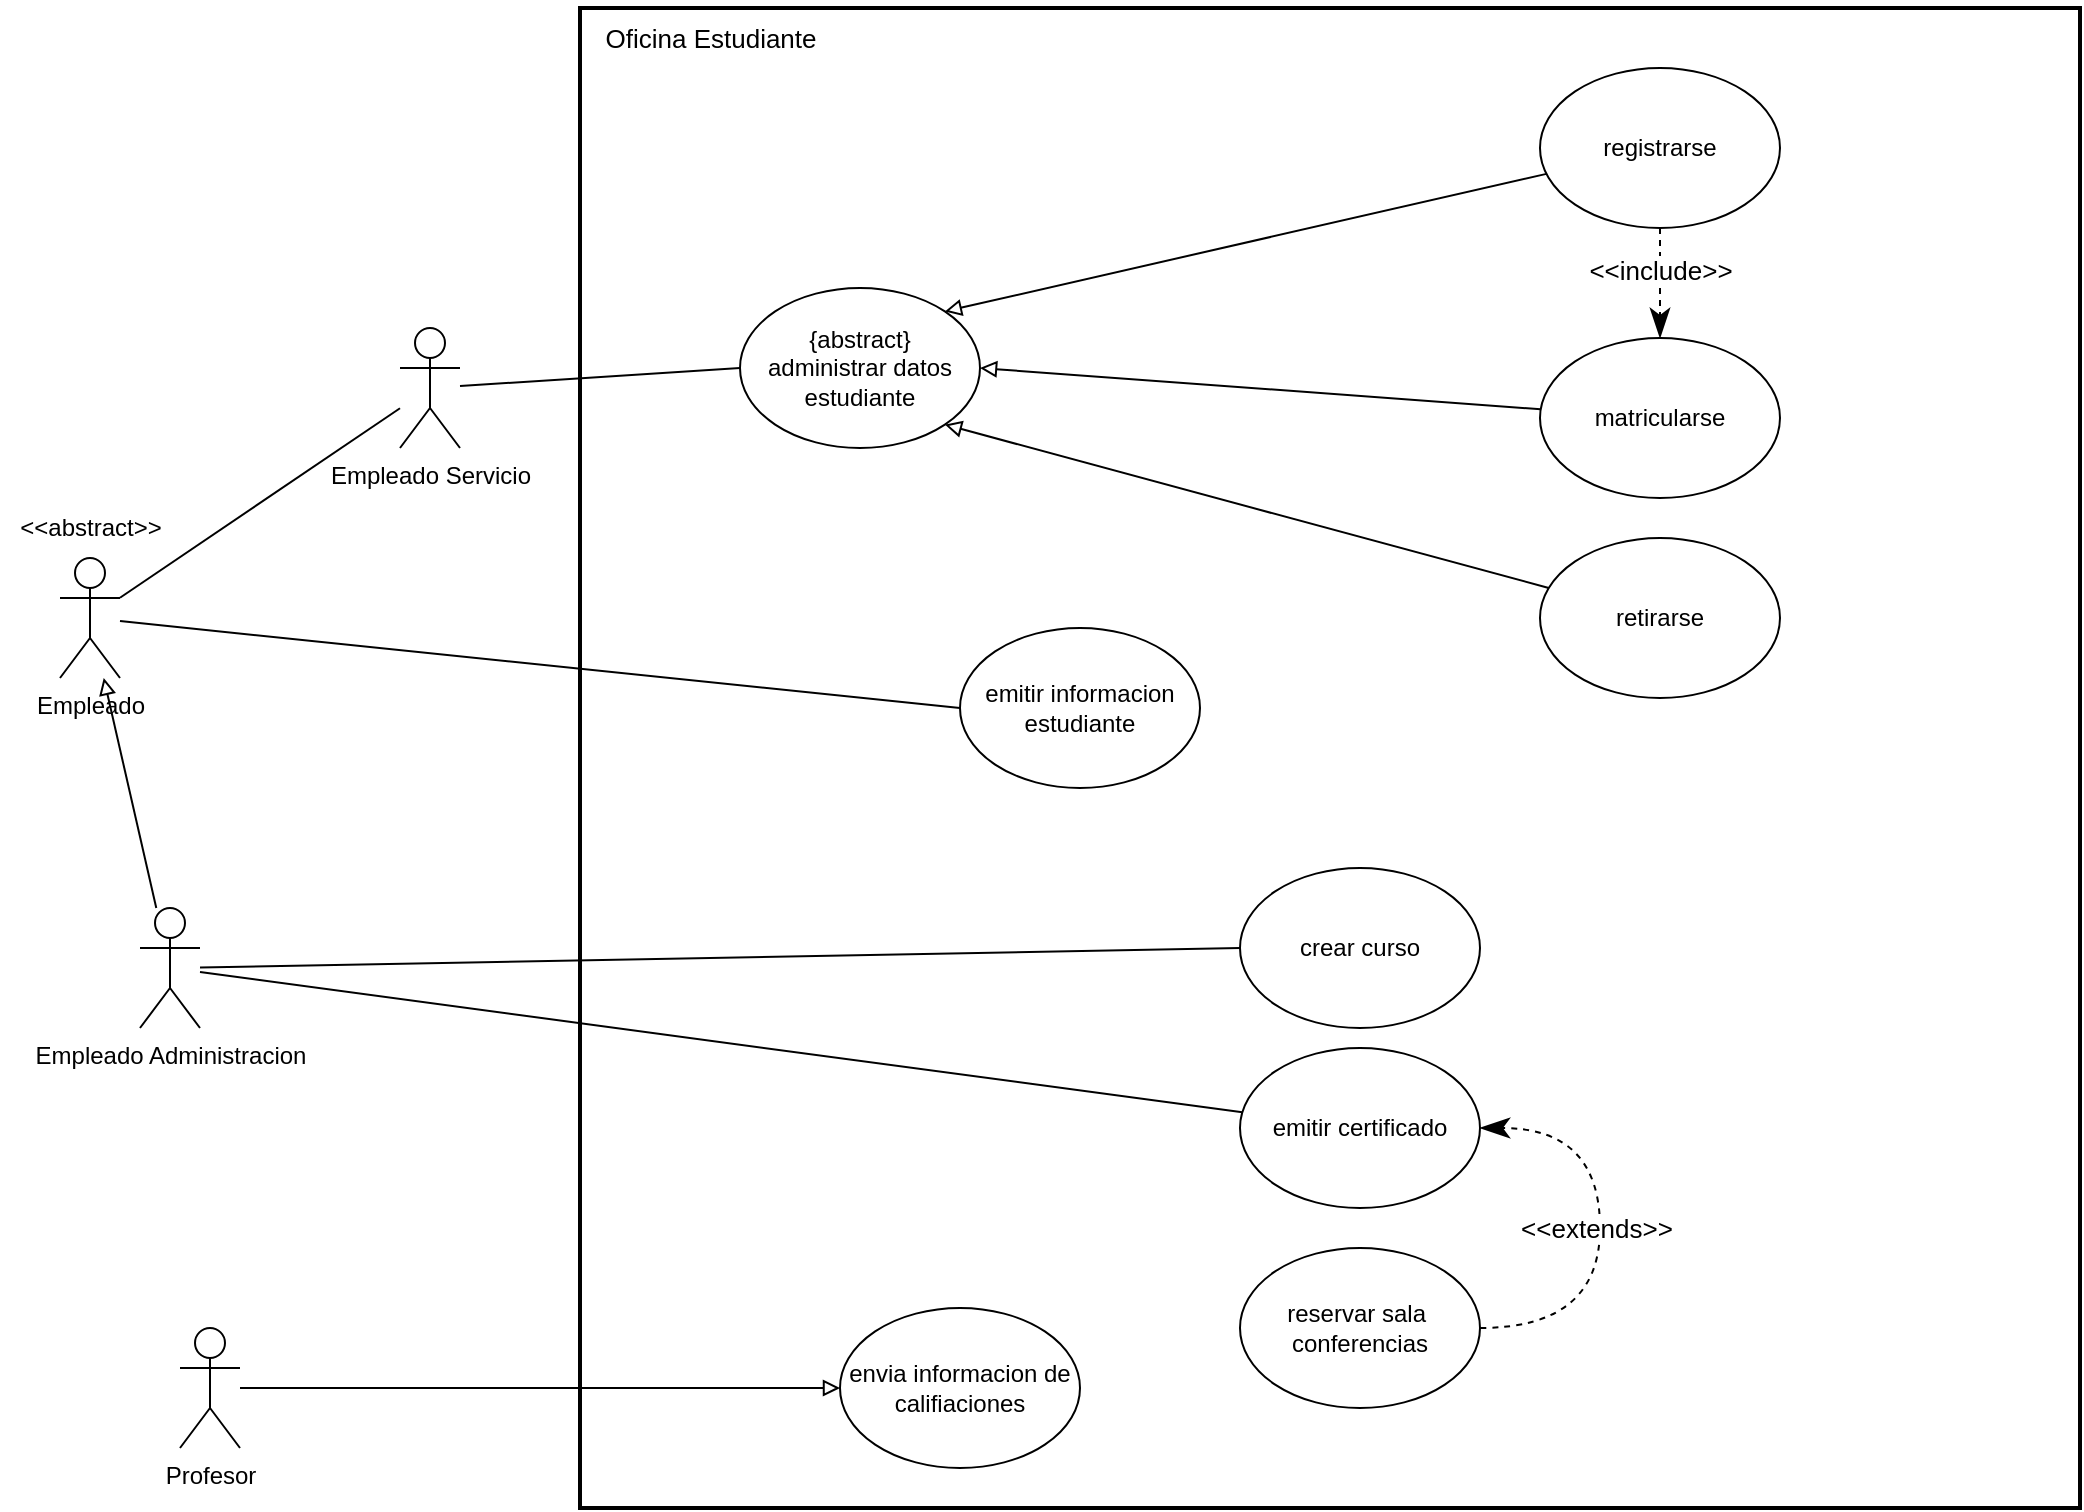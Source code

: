 <mxfile version="20.3.0" type="device"><diagram id="GeaS1qXWkhnf6J3fY0Hs" name="Página-1"><mxGraphModel dx="1483" dy="927" grid="1" gridSize="10" guides="1" tooltips="1" connect="1" arrows="1" fold="1" page="1" pageScale="1" pageWidth="1169" pageHeight="1654" math="0" shadow="0"><root><mxCell id="0"/><mxCell id="1" parent="0"/><mxCell id="0c0fn-6MN8foiCfC7MRi-14" value="" style="whiteSpace=wrap;html=1;aspect=fixed;align=left;strokeWidth=2;gradientColor=none;gradientDirection=radial;fillColor=default;" vertex="1" parent="1"><mxGeometry x="360" y="260" width="750" height="750" as="geometry"/></mxCell><mxCell id="0c0fn-6MN8foiCfC7MRi-30" style="rounded=0;orthogonalLoop=1;jettySize=auto;html=1;endArrow=block;endFill=0;" edge="1" parent="1" source="0c0fn-6MN8foiCfC7MRi-16" target="0c0fn-6MN8foiCfC7MRi-25"><mxGeometry relative="1" as="geometry"/></mxCell><mxCell id="0c0fn-6MN8foiCfC7MRi-73" style="edgeStyle=none;rounded=0;orthogonalLoop=1;jettySize=auto;html=1;entryX=0;entryY=0.5;entryDx=0;entryDy=0;fontSize=13;endArrow=none;endFill=0;endSize=12;" edge="1" parent="1" source="0c0fn-6MN8foiCfC7MRi-16" target="0c0fn-6MN8foiCfC7MRi-38"><mxGeometry relative="1" as="geometry"/></mxCell><mxCell id="0c0fn-6MN8foiCfC7MRi-16" value="Empleado Administracion&lt;br&gt;" style="shape=umlActor;verticalLabelPosition=bottom;verticalAlign=top;html=1;outlineConnect=0;" vertex="1" parent="1"><mxGeometry x="140" y="710" width="30" height="60" as="geometry"/></mxCell><mxCell id="0c0fn-6MN8foiCfC7MRi-55" style="edgeStyle=none;rounded=0;orthogonalLoop=1;jettySize=auto;html=1;entryX=0;entryY=0.5;entryDx=0;entryDy=0;endArrow=block;endFill=0;" edge="1" parent="1" source="0c0fn-6MN8foiCfC7MRi-17" target="0c0fn-6MN8foiCfC7MRi-39"><mxGeometry relative="1" as="geometry"/></mxCell><mxCell id="0c0fn-6MN8foiCfC7MRi-17" value="Profesor&lt;br&gt;" style="shape=umlActor;verticalLabelPosition=bottom;verticalAlign=top;html=1;outlineConnect=0;" vertex="1" parent="1"><mxGeometry x="160" y="920" width="30" height="60" as="geometry"/></mxCell><mxCell id="0c0fn-6MN8foiCfC7MRi-31" style="rounded=0;orthogonalLoop=1;jettySize=auto;html=1;endArrow=none;endFill=0;" edge="1" parent="1" source="0c0fn-6MN8foiCfC7MRi-18" target="0c0fn-6MN8foiCfC7MRi-25"><mxGeometry relative="1" as="geometry"/></mxCell><mxCell id="0c0fn-6MN8foiCfC7MRi-66" style="edgeStyle=none;rounded=0;orthogonalLoop=1;jettySize=auto;html=1;entryX=0;entryY=0.5;entryDx=0;entryDy=0;fontSize=13;endArrow=none;endFill=0;" edge="1" parent="1" source="0c0fn-6MN8foiCfC7MRi-18" target="0c0fn-6MN8foiCfC7MRi-41"><mxGeometry relative="1" as="geometry"/></mxCell><mxCell id="0c0fn-6MN8foiCfC7MRi-18" value="Empleado Servicio&lt;br&gt;" style="shape=umlActor;verticalLabelPosition=bottom;verticalAlign=top;html=1;outlineConnect=0;" vertex="1" parent="1"><mxGeometry x="270" y="420" width="30" height="60" as="geometry"/></mxCell><mxCell id="0c0fn-6MN8foiCfC7MRi-75" style="edgeStyle=none;rounded=0;orthogonalLoop=1;jettySize=auto;html=1;entryX=0;entryY=0.5;entryDx=0;entryDy=0;fontSize=13;endArrow=none;endFill=0;endSize=12;" edge="1" parent="1" source="0c0fn-6MN8foiCfC7MRi-25" target="0c0fn-6MN8foiCfC7MRi-40"><mxGeometry relative="1" as="geometry"/></mxCell><mxCell id="0c0fn-6MN8foiCfC7MRi-25" value="Empleado" style="shape=umlActor;verticalLabelPosition=bottom;verticalAlign=top;html=1;outlineConnect=0;" vertex="1" parent="1"><mxGeometry x="100" y="535" width="30" height="60" as="geometry"/></mxCell><mxCell id="0c0fn-6MN8foiCfC7MRi-61" style="edgeStyle=none;rounded=0;orthogonalLoop=1;jettySize=auto;html=1;fontSize=13;endArrow=block;endFill=0;entryX=1;entryY=1;entryDx=0;entryDy=0;" edge="1" parent="1" source="0c0fn-6MN8foiCfC7MRi-34" target="0c0fn-6MN8foiCfC7MRi-41"><mxGeometry relative="1" as="geometry"><mxPoint x="560" y="440" as="targetPoint"/></mxGeometry></mxCell><mxCell id="0c0fn-6MN8foiCfC7MRi-34" value="retirarse" style="ellipse;whiteSpace=wrap;html=1;" vertex="1" parent="1"><mxGeometry x="840" y="525" width="120" height="80" as="geometry"/></mxCell><mxCell id="0c0fn-6MN8foiCfC7MRi-60" style="edgeStyle=none;rounded=0;orthogonalLoop=1;jettySize=auto;html=1;fontSize=13;endArrow=block;endFill=0;" edge="1" parent="1" source="0c0fn-6MN8foiCfC7MRi-35"><mxGeometry relative="1" as="geometry"><mxPoint x="560" y="440" as="targetPoint"/></mxGeometry></mxCell><mxCell id="0c0fn-6MN8foiCfC7MRi-35" value="matricularse" style="ellipse;whiteSpace=wrap;html=1;" vertex="1" parent="1"><mxGeometry x="840" y="425" width="120" height="80" as="geometry"/></mxCell><mxCell id="0c0fn-6MN8foiCfC7MRi-59" style="edgeStyle=none;rounded=0;orthogonalLoop=1;jettySize=auto;html=1;entryX=1;entryY=0;entryDx=0;entryDy=0;fontSize=13;endArrow=block;endFill=0;" edge="1" parent="1" source="0c0fn-6MN8foiCfC7MRi-36" target="0c0fn-6MN8foiCfC7MRi-41"><mxGeometry relative="1" as="geometry"/></mxCell><mxCell id="0c0fn-6MN8foiCfC7MRi-68" style="edgeStyle=none;rounded=0;orthogonalLoop=1;jettySize=auto;html=1;entryX=0.5;entryY=0;entryDx=0;entryDy=0;fontSize=13;endArrow=classicThin;endFill=1;endSize=12;dashed=1;" edge="1" parent="1" source="0c0fn-6MN8foiCfC7MRi-36" target="0c0fn-6MN8foiCfC7MRi-35"><mxGeometry relative="1" as="geometry"/></mxCell><mxCell id="0c0fn-6MN8foiCfC7MRi-69" value="&amp;lt;&amp;lt;include&amp;gt;&amp;gt;" style="edgeLabel;html=1;align=center;verticalAlign=middle;resizable=0;points=[];fontSize=13;" vertex="1" connectable="0" parent="0c0fn-6MN8foiCfC7MRi-68"><mxGeometry x="-0.386" y="2" relative="1" as="geometry"><mxPoint x="-2" y="4" as="offset"/></mxGeometry></mxCell><mxCell id="0c0fn-6MN8foiCfC7MRi-36" value="registrarse" style="ellipse;whiteSpace=wrap;html=1;" vertex="1" parent="1"><mxGeometry x="840" y="290" width="120" height="80" as="geometry"/></mxCell><mxCell id="0c0fn-6MN8foiCfC7MRi-80" style="edgeStyle=orthogonalEdgeStyle;curved=1;rounded=0;orthogonalLoop=1;jettySize=auto;html=1;entryX=1;entryY=0.5;entryDx=0;entryDy=0;fontSize=13;endArrow=classicThin;endFill=1;endSize=12;dashed=1;" edge="1" parent="1" source="0c0fn-6MN8foiCfC7MRi-37" target="0c0fn-6MN8foiCfC7MRi-76"><mxGeometry relative="1" as="geometry"><Array as="points"><mxPoint x="870" y="920.0"/><mxPoint x="870" y="820"/></Array></mxGeometry></mxCell><mxCell id="0c0fn-6MN8foiCfC7MRi-81" value="&amp;lt;&amp;lt;extends&amp;gt;&amp;gt;" style="edgeLabel;html=1;align=center;verticalAlign=middle;resizable=0;points=[];fontSize=13;" vertex="1" connectable="0" parent="0c0fn-6MN8foiCfC7MRi-80"><mxGeometry x="0.149" y="2" relative="1" as="geometry"><mxPoint y="16" as="offset"/></mxGeometry></mxCell><mxCell id="0c0fn-6MN8foiCfC7MRi-37" value="reservar sala&amp;nbsp;&lt;br&gt;conferencias" style="ellipse;whiteSpace=wrap;html=1;" vertex="1" parent="1"><mxGeometry x="690" y="880" width="120" height="80" as="geometry"/></mxCell><mxCell id="0c0fn-6MN8foiCfC7MRi-38" value="crear curso" style="ellipse;whiteSpace=wrap;html=1;" vertex="1" parent="1"><mxGeometry x="690" y="690" width="120" height="80" as="geometry"/></mxCell><mxCell id="0c0fn-6MN8foiCfC7MRi-39" value="envia informacion de califiaciones" style="ellipse;whiteSpace=wrap;html=1;" vertex="1" parent="1"><mxGeometry x="490" y="910" width="120" height="80" as="geometry"/></mxCell><mxCell id="0c0fn-6MN8foiCfC7MRi-40" value="emitir informacion&lt;br&gt;estudiante" style="ellipse;whiteSpace=wrap;html=1;" vertex="1" parent="1"><mxGeometry x="550" y="570" width="120" height="80" as="geometry"/></mxCell><mxCell id="0c0fn-6MN8foiCfC7MRi-41" value="{abstract}&lt;br&gt;administrar datos&lt;br&gt;estudiante" style="ellipse;whiteSpace=wrap;html=1;" vertex="1" parent="1"><mxGeometry x="440" y="400" width="120" height="80" as="geometry"/></mxCell><mxCell id="0c0fn-6MN8foiCfC7MRi-42" value="&amp;lt;&amp;lt;abstract&amp;gt;&amp;gt;" style="text;html=1;align=center;verticalAlign=middle;resizable=0;points=[];autosize=1;strokeColor=none;fillColor=none;" vertex="1" parent="1"><mxGeometry x="70" y="505" width="90" height="30" as="geometry"/></mxCell><mxCell id="0c0fn-6MN8foiCfC7MRi-78" style="edgeStyle=none;rounded=0;orthogonalLoop=1;jettySize=auto;html=1;fontSize=13;endArrow=none;endFill=0;endSize=12;" edge="1" parent="1" source="0c0fn-6MN8foiCfC7MRi-76" target="0c0fn-6MN8foiCfC7MRi-16"><mxGeometry relative="1" as="geometry"/></mxCell><mxCell id="0c0fn-6MN8foiCfC7MRi-76" value="emitir certificado" style="ellipse;whiteSpace=wrap;html=1;" vertex="1" parent="1"><mxGeometry x="690" y="780" width="120" height="80" as="geometry"/></mxCell><mxCell id="0c0fn-6MN8foiCfC7MRi-83" value="Oficina Estudiante" style="text;html=1;align=center;verticalAlign=middle;resizable=0;points=[];autosize=1;strokeColor=none;fillColor=none;fontSize=13;rounded=1;shadow=1;sketch=1;glass=1;" vertex="1" parent="1"><mxGeometry x="360" y="260" width="130" height="30" as="geometry"/></mxCell></root></mxGraphModel></diagram></mxfile>